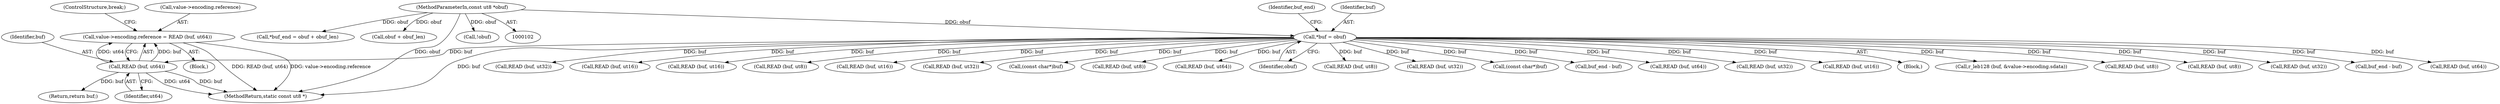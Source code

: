 digraph "0_radare2_2ca9ab45891b6ae8e32b6c28c81eebca059cbe5d_0@pointer" {
"1000732" [label="(Call,value->encoding.reference = READ (buf, ut64))"];
"1000738" [label="(Call,READ (buf, ut64))"];
"1000112" [label="(Call,*buf = obuf)"];
"1000103" [label="(MethodParameterIn,const ut8 *obuf)"];
"1000112" [label="(Call,*buf = obuf)"];
"1000328" [label="(Call,READ (buf, ut32))"];
"1000445" [label="(Call,(const char*)buf)"];
"1000749" [label="(Call,READ (buf, ut8))"];
"1000782" [label="(Call,READ (buf, ut64))"];
"1000113" [label="(Identifier,buf)"];
"1000116" [label="(Call,*buf_end = obuf + obuf_len)"];
"1000114" [label="(Identifier,obuf)"];
"1000200" [label="(Call,READ (buf, ut8))"];
"1000222" [label="(Call,READ (buf, ut32))"];
"1000739" [label="(Identifier,buf)"];
"1000437" [label="(Call,(const char*)buf)"];
"1000702" [label="(Call,buf_end - buf)"];
"1000118" [label="(Call,obuf + obuf_len)"];
"1000233" [label="(Call,READ (buf, ut64))"];
"1000632" [label="(Call,READ (buf, ut32))"];
"1000398" [label="(Call,READ (buf, ut16))"];
"1000133" [label="(Call,!obuf)"];
"1000741" [label="(ControlStructure,break;)"];
"1000103" [label="(MethodParameterIn,const ut8 *obuf)"];
"1000186" [label="(Block,)"];
"1000110" [label="(Block,)"];
"1000614" [label="(Call,r_leb128 (buf, &value->encoding.sdata))"];
"1000738" [label="(Call,READ (buf, ut64))"];
"1000732" [label="(Call,value->encoding.reference = READ (buf, ut64))"];
"1000814" [label="(MethodReturn,static const ut8 *)"];
"1000607" [label="(Call,READ (buf, ut8))"];
"1000538" [label="(Call,READ (buf, ut8))"];
"1000771" [label="(Call,READ (buf, ut32))"];
"1000455" [label="(Call,buf_end - buf)"];
"1000420" [label="(Call,READ (buf, ut64))"];
"1000733" [label="(Call,value->encoding.reference)"];
"1000812" [label="(Return,return buf;)"];
"1000409" [label="(Call,READ (buf, ut32))"];
"1000760" [label="(Call,READ (buf, ut16))"];
"1000740" [label="(Identifier,ut64)"];
"1000117" [label="(Identifier,buf_end)"];
"1000257" [label="(Call,READ (buf, ut16))"];
"1000793" [label="(Call,READ (buf, ut8))"];
"1000211" [label="(Call,READ (buf, ut16))"];
"1000732" -> "1000186"  [label="AST: "];
"1000732" -> "1000738"  [label="CFG: "];
"1000733" -> "1000732"  [label="AST: "];
"1000738" -> "1000732"  [label="AST: "];
"1000741" -> "1000732"  [label="CFG: "];
"1000732" -> "1000814"  [label="DDG: READ (buf, ut64)"];
"1000732" -> "1000814"  [label="DDG: value->encoding.reference"];
"1000738" -> "1000732"  [label="DDG: buf"];
"1000738" -> "1000732"  [label="DDG: ut64"];
"1000738" -> "1000740"  [label="CFG: "];
"1000739" -> "1000738"  [label="AST: "];
"1000740" -> "1000738"  [label="AST: "];
"1000738" -> "1000814"  [label="DDG: buf"];
"1000738" -> "1000814"  [label="DDG: ut64"];
"1000112" -> "1000738"  [label="DDG: buf"];
"1000738" -> "1000812"  [label="DDG: buf"];
"1000112" -> "1000110"  [label="AST: "];
"1000112" -> "1000114"  [label="CFG: "];
"1000113" -> "1000112"  [label="AST: "];
"1000114" -> "1000112"  [label="AST: "];
"1000117" -> "1000112"  [label="CFG: "];
"1000112" -> "1000814"  [label="DDG: buf"];
"1000103" -> "1000112"  [label="DDG: obuf"];
"1000112" -> "1000200"  [label="DDG: buf"];
"1000112" -> "1000211"  [label="DDG: buf"];
"1000112" -> "1000222"  [label="DDG: buf"];
"1000112" -> "1000233"  [label="DDG: buf"];
"1000112" -> "1000257"  [label="DDG: buf"];
"1000112" -> "1000328"  [label="DDG: buf"];
"1000112" -> "1000398"  [label="DDG: buf"];
"1000112" -> "1000409"  [label="DDG: buf"];
"1000112" -> "1000420"  [label="DDG: buf"];
"1000112" -> "1000437"  [label="DDG: buf"];
"1000112" -> "1000445"  [label="DDG: buf"];
"1000112" -> "1000455"  [label="DDG: buf"];
"1000112" -> "1000538"  [label="DDG: buf"];
"1000112" -> "1000607"  [label="DDG: buf"];
"1000112" -> "1000614"  [label="DDG: buf"];
"1000112" -> "1000632"  [label="DDG: buf"];
"1000112" -> "1000702"  [label="DDG: buf"];
"1000112" -> "1000749"  [label="DDG: buf"];
"1000112" -> "1000760"  [label="DDG: buf"];
"1000112" -> "1000771"  [label="DDG: buf"];
"1000112" -> "1000782"  [label="DDG: buf"];
"1000112" -> "1000793"  [label="DDG: buf"];
"1000103" -> "1000102"  [label="AST: "];
"1000103" -> "1000814"  [label="DDG: obuf"];
"1000103" -> "1000116"  [label="DDG: obuf"];
"1000103" -> "1000118"  [label="DDG: obuf"];
"1000103" -> "1000133"  [label="DDG: obuf"];
}
